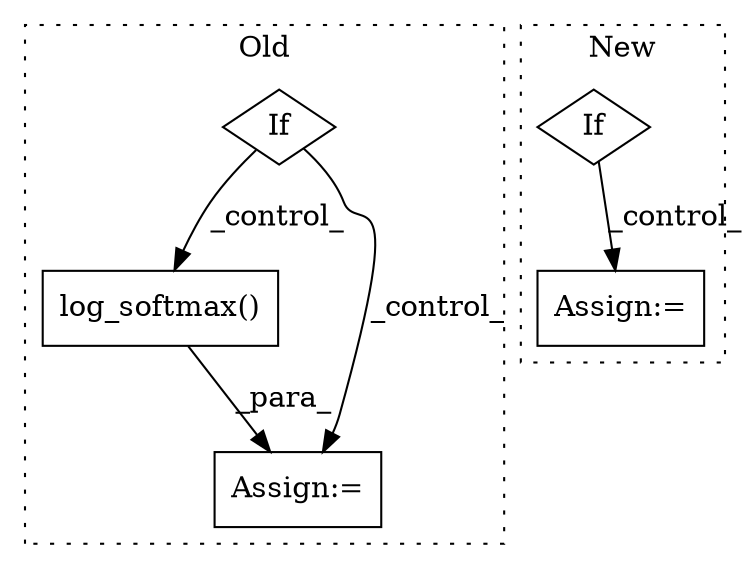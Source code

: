 digraph G {
subgraph cluster0 {
1 [label="log_softmax()" a="75" s="7895,7924" l="14,1" shape="box"];
3 [label="Assign:=" a="68" s="7890" l="3" shape="box"];
4 [label="If" a="96" s="7785" l="0" shape="diamond"];
label = "Old";
style="dotted";
}
subgraph cluster1 {
2 [label="If" a="96" s="7898" l="0" shape="diamond"];
5 [label="Assign:=" a="68" s="8574" l="3" shape="box"];
label = "New";
style="dotted";
}
1 -> 3 [label="_para_"];
2 -> 5 [label="_control_"];
4 -> 3 [label="_control_"];
4 -> 1 [label="_control_"];
}